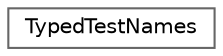 digraph "Graphical Class Hierarchy"
{
 // LATEX_PDF_SIZE
  bgcolor="transparent";
  edge [fontname=Helvetica,fontsize=10,labelfontname=Helvetica,labelfontsize=10];
  node [fontname=Helvetica,fontsize=10,shape=box,height=0.2,width=0.4];
  rankdir="LR";
  Node0 [id="Node000000",label="TypedTestNames",height=0.2,width=0.4,color="grey40", fillcolor="white", style="filled",URL="$class_typed_test_names.html",tooltip=" "];
}
